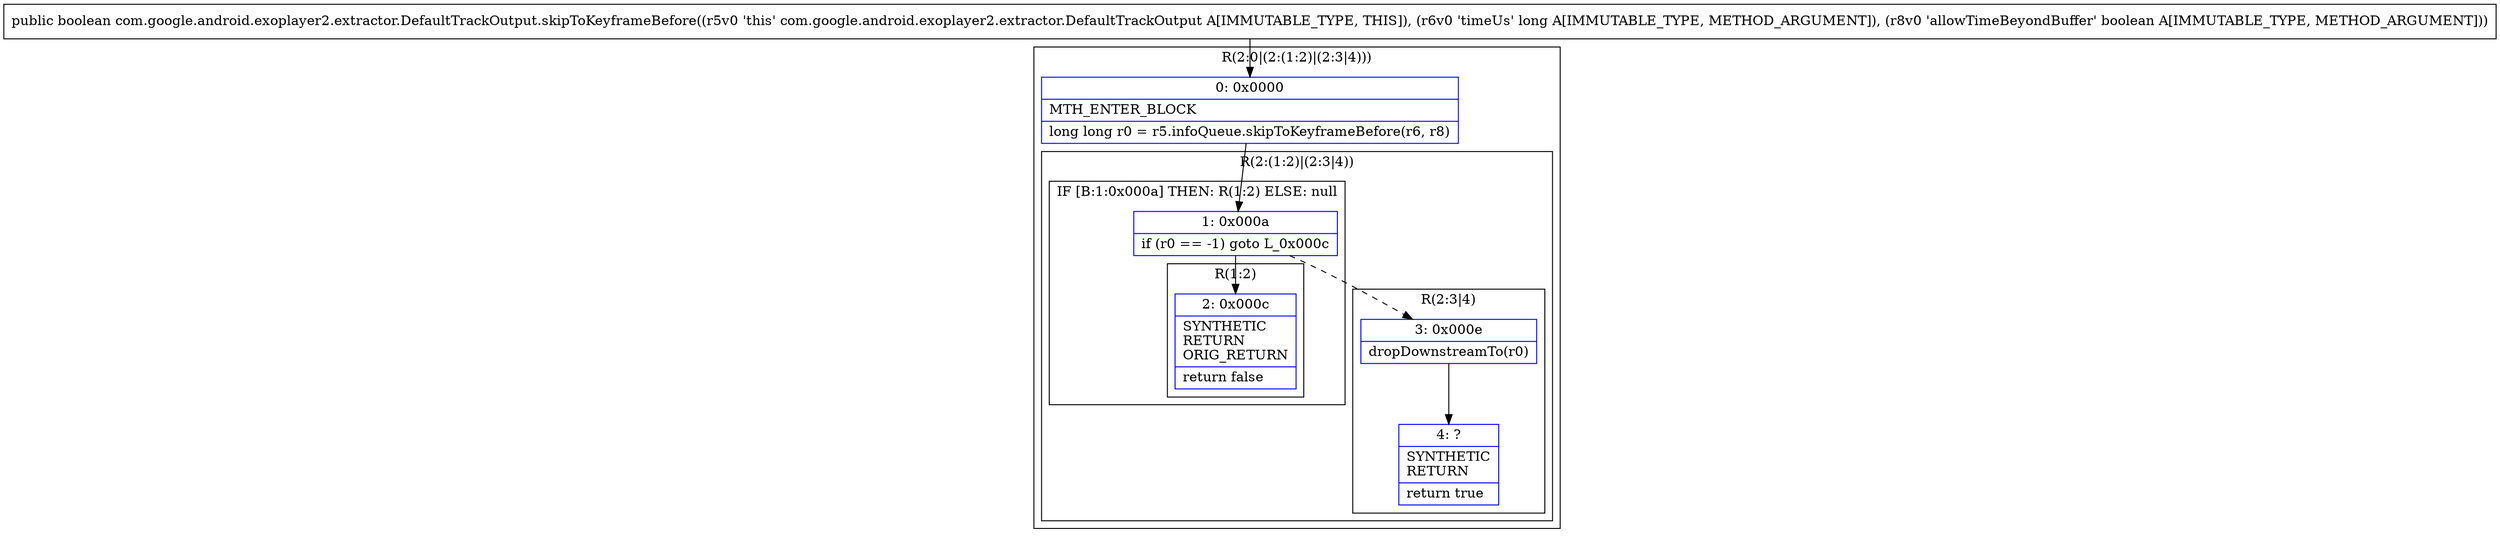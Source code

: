digraph "CFG forcom.google.android.exoplayer2.extractor.DefaultTrackOutput.skipToKeyframeBefore(JZ)Z" {
subgraph cluster_Region_995709745 {
label = "R(2:0|(2:(1:2)|(2:3|4)))";
node [shape=record,color=blue];
Node_0 [shape=record,label="{0\:\ 0x0000|MTH_ENTER_BLOCK\l|long long r0 = r5.infoQueue.skipToKeyframeBefore(r6, r8)\l}"];
subgraph cluster_Region_651367710 {
label = "R(2:(1:2)|(2:3|4))";
node [shape=record,color=blue];
subgraph cluster_IfRegion_28229081 {
label = "IF [B:1:0x000a] THEN: R(1:2) ELSE: null";
node [shape=record,color=blue];
Node_1 [shape=record,label="{1\:\ 0x000a|if (r0 == \-1) goto L_0x000c\l}"];
subgraph cluster_Region_1346025509 {
label = "R(1:2)";
node [shape=record,color=blue];
Node_2 [shape=record,label="{2\:\ 0x000c|SYNTHETIC\lRETURN\lORIG_RETURN\l|return false\l}"];
}
}
subgraph cluster_Region_216395526 {
label = "R(2:3|4)";
node [shape=record,color=blue];
Node_3 [shape=record,label="{3\:\ 0x000e|dropDownstreamTo(r0)\l}"];
Node_4 [shape=record,label="{4\:\ ?|SYNTHETIC\lRETURN\l|return true\l}"];
}
}
}
MethodNode[shape=record,label="{public boolean com.google.android.exoplayer2.extractor.DefaultTrackOutput.skipToKeyframeBefore((r5v0 'this' com.google.android.exoplayer2.extractor.DefaultTrackOutput A[IMMUTABLE_TYPE, THIS]), (r6v0 'timeUs' long A[IMMUTABLE_TYPE, METHOD_ARGUMENT]), (r8v0 'allowTimeBeyondBuffer' boolean A[IMMUTABLE_TYPE, METHOD_ARGUMENT])) }"];
MethodNode -> Node_0;
Node_0 -> Node_1;
Node_1 -> Node_2;
Node_1 -> Node_3[style=dashed];
Node_3 -> Node_4;
}

